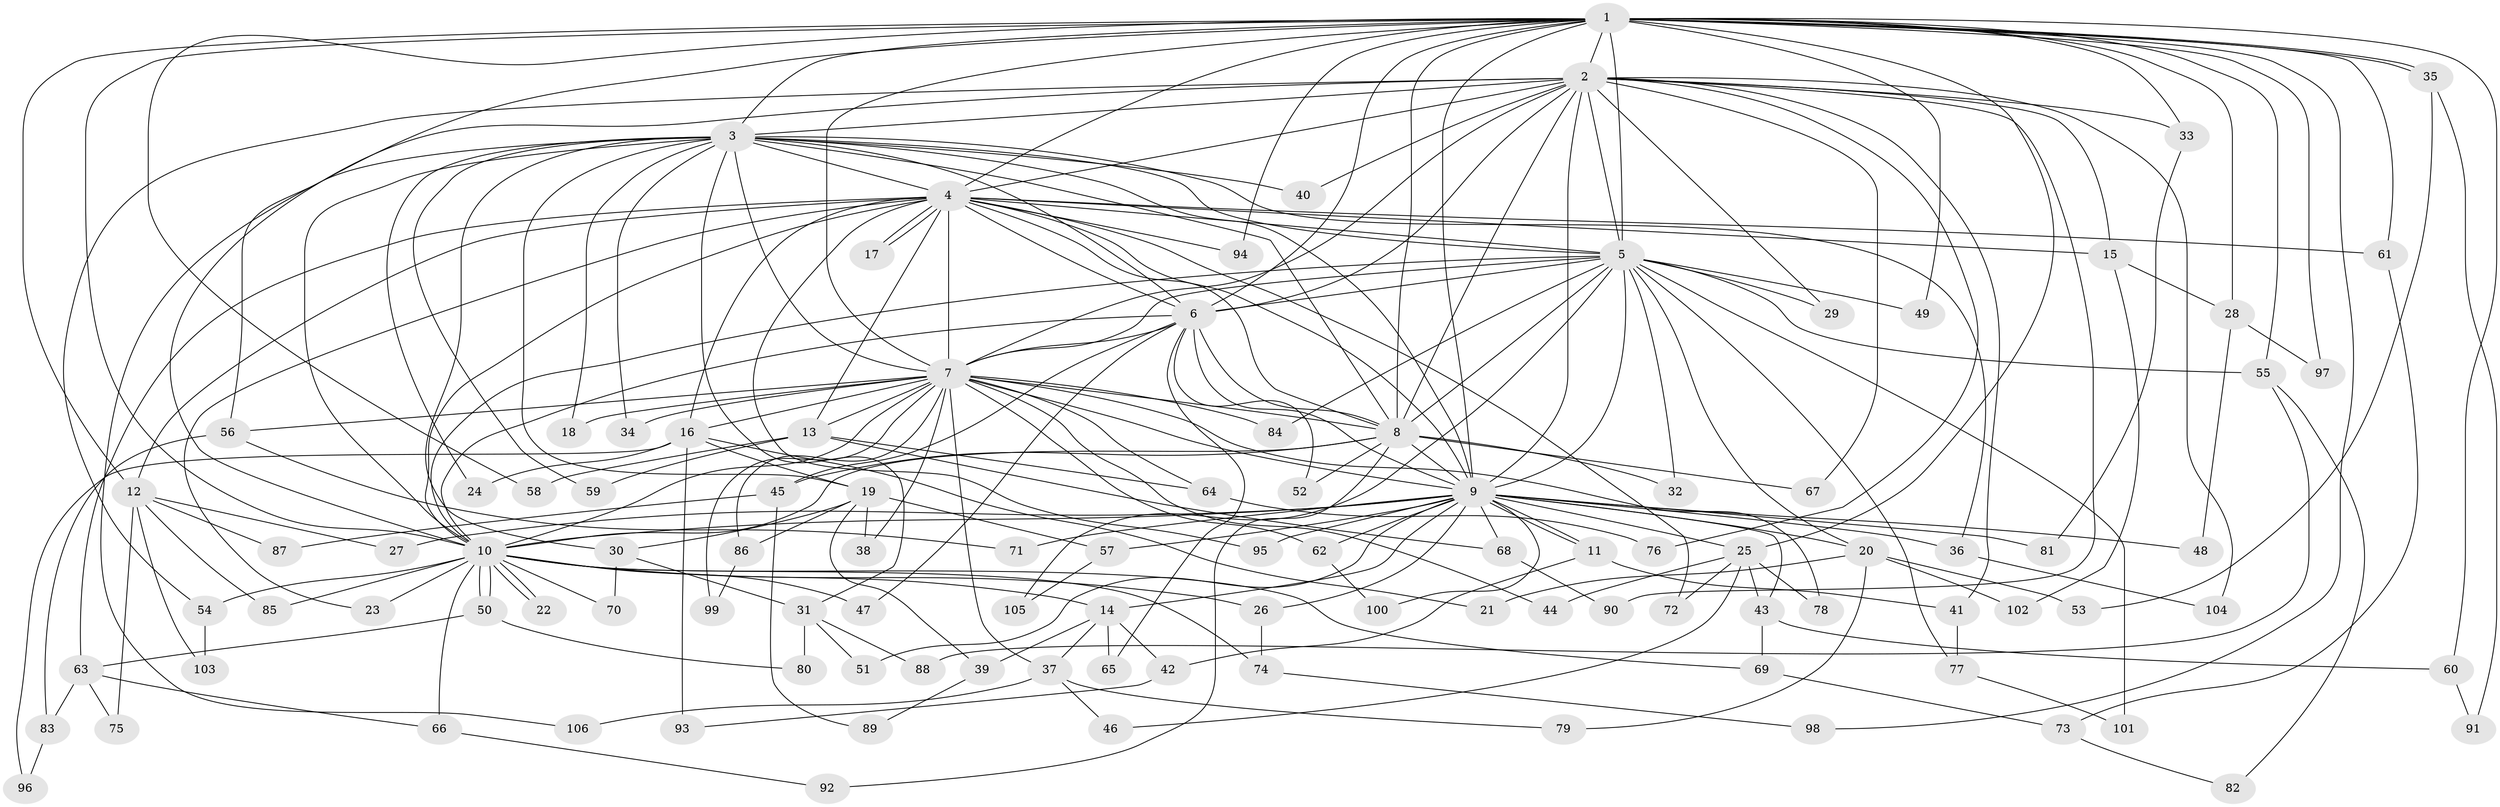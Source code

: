 // coarse degree distribution, {1: 0.3225806451612903, 2: 0.4838709677419355, 5: 0.03225806451612903, 19: 0.03225806451612903, 8: 0.03225806451612903, 3: 0.03225806451612903, 18: 0.03225806451612903, 9: 0.03225806451612903}
// Generated by graph-tools (version 1.1) at 2025/46/03/04/25 21:46:36]
// undirected, 106 vertices, 237 edges
graph export_dot {
graph [start="1"]
  node [color=gray90,style=filled];
  1;
  2;
  3;
  4;
  5;
  6;
  7;
  8;
  9;
  10;
  11;
  12;
  13;
  14;
  15;
  16;
  17;
  18;
  19;
  20;
  21;
  22;
  23;
  24;
  25;
  26;
  27;
  28;
  29;
  30;
  31;
  32;
  33;
  34;
  35;
  36;
  37;
  38;
  39;
  40;
  41;
  42;
  43;
  44;
  45;
  46;
  47;
  48;
  49;
  50;
  51;
  52;
  53;
  54;
  55;
  56;
  57;
  58;
  59;
  60;
  61;
  62;
  63;
  64;
  65;
  66;
  67;
  68;
  69;
  70;
  71;
  72;
  73;
  74;
  75;
  76;
  77;
  78;
  79;
  80;
  81;
  82;
  83;
  84;
  85;
  86;
  87;
  88;
  89;
  90;
  91;
  92;
  93;
  94;
  95;
  96;
  97;
  98;
  99;
  100;
  101;
  102;
  103;
  104;
  105;
  106;
  1 -- 2;
  1 -- 3;
  1 -- 4;
  1 -- 5;
  1 -- 6;
  1 -- 7;
  1 -- 8;
  1 -- 9;
  1 -- 10;
  1 -- 12;
  1 -- 25;
  1 -- 28;
  1 -- 33;
  1 -- 35;
  1 -- 35;
  1 -- 49;
  1 -- 55;
  1 -- 56;
  1 -- 58;
  1 -- 60;
  1 -- 61;
  1 -- 94;
  1 -- 97;
  1 -- 98;
  2 -- 3;
  2 -- 4;
  2 -- 5;
  2 -- 6;
  2 -- 7;
  2 -- 8;
  2 -- 9;
  2 -- 10;
  2 -- 15;
  2 -- 29;
  2 -- 33;
  2 -- 40;
  2 -- 41;
  2 -- 54;
  2 -- 67;
  2 -- 76;
  2 -- 90;
  2 -- 104;
  3 -- 4;
  3 -- 5;
  3 -- 6;
  3 -- 7;
  3 -- 8;
  3 -- 9;
  3 -- 10;
  3 -- 18;
  3 -- 19;
  3 -- 24;
  3 -- 30;
  3 -- 31;
  3 -- 34;
  3 -- 36;
  3 -- 40;
  3 -- 59;
  3 -- 106;
  4 -- 5;
  4 -- 6;
  4 -- 7;
  4 -- 8;
  4 -- 9;
  4 -- 10;
  4 -- 12;
  4 -- 13;
  4 -- 15;
  4 -- 16;
  4 -- 17;
  4 -- 17;
  4 -- 23;
  4 -- 61;
  4 -- 63;
  4 -- 72;
  4 -- 94;
  4 -- 95;
  5 -- 6;
  5 -- 7;
  5 -- 8;
  5 -- 9;
  5 -- 10;
  5 -- 20;
  5 -- 29;
  5 -- 32;
  5 -- 49;
  5 -- 55;
  5 -- 77;
  5 -- 84;
  5 -- 101;
  5 -- 105;
  6 -- 7;
  6 -- 8;
  6 -- 9;
  6 -- 10;
  6 -- 45;
  6 -- 47;
  6 -- 52;
  6 -- 65;
  7 -- 8;
  7 -- 9;
  7 -- 10;
  7 -- 13;
  7 -- 16;
  7 -- 18;
  7 -- 34;
  7 -- 37;
  7 -- 38;
  7 -- 44;
  7 -- 56;
  7 -- 62;
  7 -- 64;
  7 -- 78;
  7 -- 84;
  7 -- 86;
  7 -- 99;
  8 -- 9;
  8 -- 10;
  8 -- 32;
  8 -- 45;
  8 -- 52;
  8 -- 67;
  8 -- 92;
  9 -- 10;
  9 -- 11;
  9 -- 11;
  9 -- 14;
  9 -- 20;
  9 -- 25;
  9 -- 26;
  9 -- 27;
  9 -- 36;
  9 -- 43;
  9 -- 48;
  9 -- 51;
  9 -- 57;
  9 -- 62;
  9 -- 68;
  9 -- 71;
  9 -- 81;
  9 -- 95;
  9 -- 100;
  10 -- 14;
  10 -- 22;
  10 -- 22;
  10 -- 23;
  10 -- 26;
  10 -- 47;
  10 -- 50;
  10 -- 50;
  10 -- 54;
  10 -- 66;
  10 -- 69;
  10 -- 70;
  10 -- 74;
  10 -- 85;
  11 -- 41;
  11 -- 42;
  12 -- 27;
  12 -- 75;
  12 -- 85;
  12 -- 87;
  12 -- 103;
  13 -- 58;
  13 -- 59;
  13 -- 64;
  13 -- 68;
  14 -- 37;
  14 -- 39;
  14 -- 42;
  14 -- 65;
  15 -- 28;
  15 -- 102;
  16 -- 19;
  16 -- 21;
  16 -- 24;
  16 -- 93;
  16 -- 96;
  19 -- 30;
  19 -- 38;
  19 -- 39;
  19 -- 57;
  19 -- 86;
  20 -- 21;
  20 -- 53;
  20 -- 79;
  20 -- 102;
  25 -- 43;
  25 -- 44;
  25 -- 46;
  25 -- 72;
  25 -- 78;
  26 -- 74;
  28 -- 48;
  28 -- 97;
  30 -- 31;
  30 -- 70;
  31 -- 51;
  31 -- 80;
  31 -- 88;
  33 -- 81;
  35 -- 53;
  35 -- 91;
  36 -- 104;
  37 -- 46;
  37 -- 79;
  37 -- 106;
  39 -- 89;
  41 -- 77;
  42 -- 93;
  43 -- 60;
  43 -- 69;
  45 -- 87;
  45 -- 89;
  50 -- 63;
  50 -- 80;
  54 -- 103;
  55 -- 82;
  55 -- 88;
  56 -- 71;
  56 -- 83;
  57 -- 105;
  60 -- 91;
  61 -- 73;
  62 -- 100;
  63 -- 66;
  63 -- 75;
  63 -- 83;
  64 -- 76;
  66 -- 92;
  68 -- 90;
  69 -- 73;
  73 -- 82;
  74 -- 98;
  77 -- 101;
  83 -- 96;
  86 -- 99;
}
